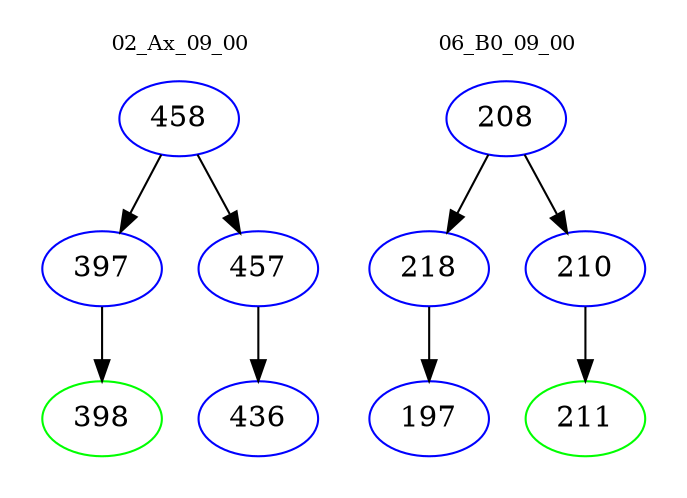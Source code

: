 digraph{
subgraph cluster_0 {
color = white
label = "02_Ax_09_00";
fontsize=10;
T0_458 [label="458", color="blue"]
T0_458 -> T0_397 [color="black"]
T0_397 [label="397", color="blue"]
T0_397 -> T0_398 [color="black"]
T0_398 [label="398", color="green"]
T0_458 -> T0_457 [color="black"]
T0_457 [label="457", color="blue"]
T0_457 -> T0_436 [color="black"]
T0_436 [label="436", color="blue"]
}
subgraph cluster_1 {
color = white
label = "06_B0_09_00";
fontsize=10;
T1_208 [label="208", color="blue"]
T1_208 -> T1_218 [color="black"]
T1_218 [label="218", color="blue"]
T1_218 -> T1_197 [color="black"]
T1_197 [label="197", color="blue"]
T1_208 -> T1_210 [color="black"]
T1_210 [label="210", color="blue"]
T1_210 -> T1_211 [color="black"]
T1_211 [label="211", color="green"]
}
}
